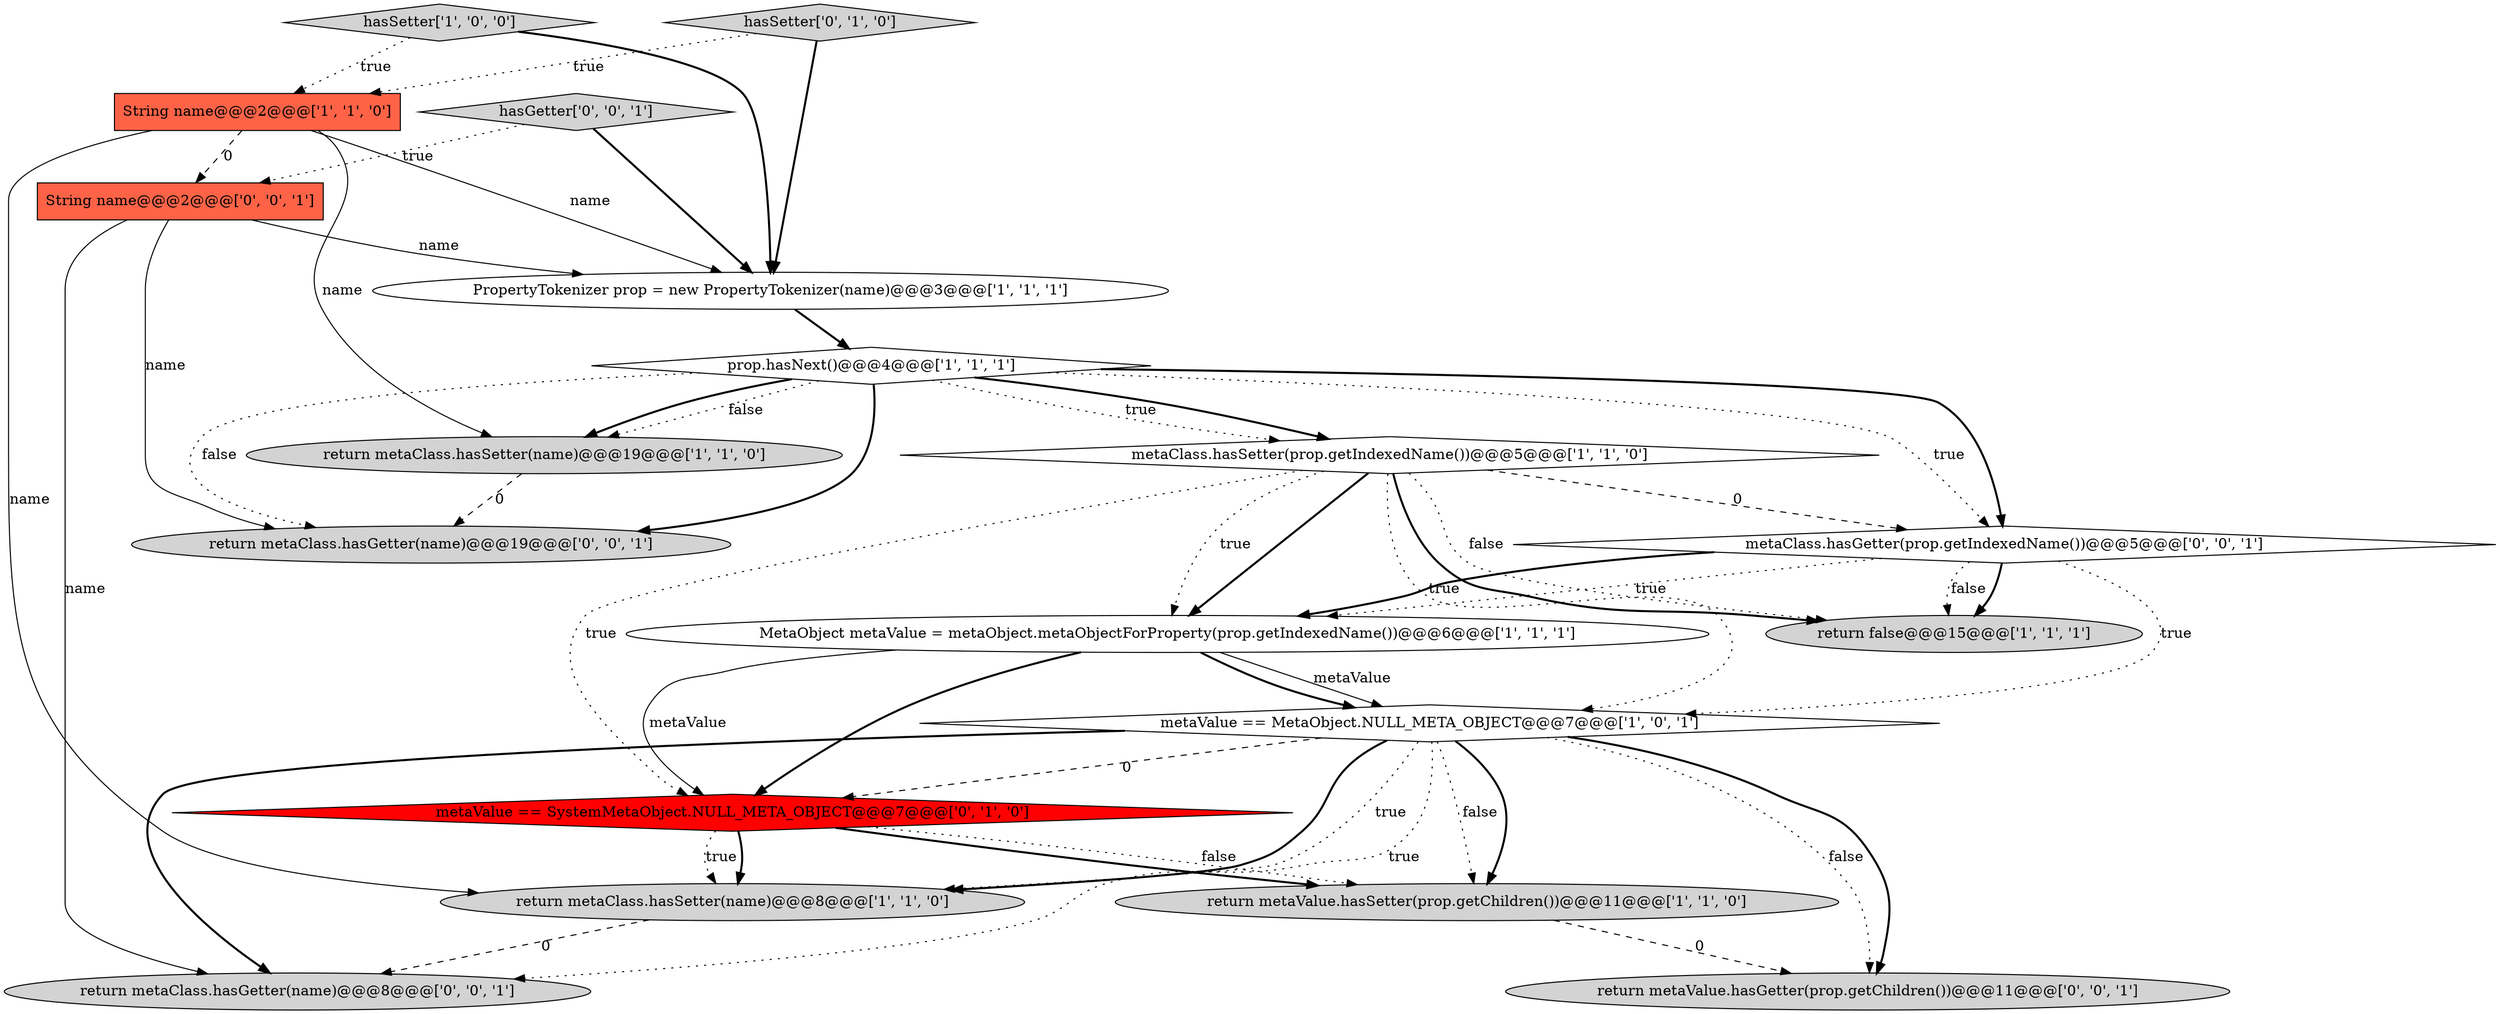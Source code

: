 digraph {
4 [style = filled, label = "metaClass.hasSetter(prop.getIndexedName())@@@5@@@['1', '1', '0']", fillcolor = white, shape = diamond image = "AAA0AAABBB1BBB"];
13 [style = filled, label = "return metaClass.hasGetter(name)@@@19@@@['0', '0', '1']", fillcolor = lightgray, shape = ellipse image = "AAA0AAABBB3BBB"];
11 [style = filled, label = "metaValue == SystemMetaObject.NULL_META_OBJECT@@@7@@@['0', '1', '0']", fillcolor = red, shape = diamond image = "AAA1AAABBB2BBB"];
1 [style = filled, label = "String name@@@2@@@['1', '1', '0']", fillcolor = tomato, shape = box image = "AAA0AAABBB1BBB"];
6 [style = filled, label = "metaValue == MetaObject.NULL_META_OBJECT@@@7@@@['1', '0', '1']", fillcolor = white, shape = diamond image = "AAA0AAABBB1BBB"];
8 [style = filled, label = "return false@@@15@@@['1', '1', '1']", fillcolor = lightgray, shape = ellipse image = "AAA0AAABBB1BBB"];
18 [style = filled, label = "String name@@@2@@@['0', '0', '1']", fillcolor = tomato, shape = box image = "AAA0AAABBB3BBB"];
0 [style = filled, label = "return metaClass.hasSetter(name)@@@8@@@['1', '1', '0']", fillcolor = lightgray, shape = ellipse image = "AAA0AAABBB1BBB"];
12 [style = filled, label = "hasSetter['0', '1', '0']", fillcolor = lightgray, shape = diamond image = "AAA0AAABBB2BBB"];
2 [style = filled, label = "PropertyTokenizer prop = new PropertyTokenizer(name)@@@3@@@['1', '1', '1']", fillcolor = white, shape = ellipse image = "AAA0AAABBB1BBB"];
5 [style = filled, label = "hasSetter['1', '0', '0']", fillcolor = lightgray, shape = diamond image = "AAA0AAABBB1BBB"];
10 [style = filled, label = "MetaObject metaValue = metaObject.metaObjectForProperty(prop.getIndexedName())@@@6@@@['1', '1', '1']", fillcolor = white, shape = ellipse image = "AAA0AAABBB1BBB"];
15 [style = filled, label = "hasGetter['0', '0', '1']", fillcolor = lightgray, shape = diamond image = "AAA0AAABBB3BBB"];
3 [style = filled, label = "prop.hasNext()@@@4@@@['1', '1', '1']", fillcolor = white, shape = diamond image = "AAA0AAABBB1BBB"];
9 [style = filled, label = "return metaValue.hasSetter(prop.getChildren())@@@11@@@['1', '1', '0']", fillcolor = lightgray, shape = ellipse image = "AAA0AAABBB1BBB"];
16 [style = filled, label = "metaClass.hasGetter(prop.getIndexedName())@@@5@@@['0', '0', '1']", fillcolor = white, shape = diamond image = "AAA0AAABBB3BBB"];
17 [style = filled, label = "return metaClass.hasGetter(name)@@@8@@@['0', '0', '1']", fillcolor = lightgray, shape = ellipse image = "AAA0AAABBB3BBB"];
7 [style = filled, label = "return metaClass.hasSetter(name)@@@19@@@['1', '1', '0']", fillcolor = lightgray, shape = ellipse image = "AAA0AAABBB1BBB"];
14 [style = filled, label = "return metaValue.hasGetter(prop.getChildren())@@@11@@@['0', '0', '1']", fillcolor = lightgray, shape = ellipse image = "AAA0AAABBB3BBB"];
4->6 [style = dotted, label="true"];
6->17 [style = bold, label=""];
4->10 [style = bold, label=""];
15->2 [style = bold, label=""];
4->16 [style = dashed, label="0"];
1->0 [style = solid, label="name"];
16->8 [style = bold, label=""];
18->17 [style = solid, label="name"];
16->10 [style = bold, label=""];
4->10 [style = dotted, label="true"];
1->2 [style = solid, label="name"];
2->3 [style = bold, label=""];
5->1 [style = dotted, label="true"];
15->18 [style = dotted, label="true"];
6->11 [style = dashed, label="0"];
6->9 [style = dotted, label="false"];
3->4 [style = dotted, label="true"];
3->7 [style = dotted, label="false"];
4->11 [style = dotted, label="true"];
12->1 [style = dotted, label="true"];
6->0 [style = bold, label=""];
10->6 [style = solid, label="metaValue"];
1->18 [style = dashed, label="0"];
18->2 [style = solid, label="name"];
3->16 [style = bold, label=""];
11->9 [style = bold, label=""];
0->17 [style = dashed, label="0"];
18->13 [style = solid, label="name"];
3->4 [style = bold, label=""];
10->6 [style = bold, label=""];
4->8 [style = dotted, label="false"];
16->10 [style = dotted, label="true"];
6->17 [style = dotted, label="true"];
6->14 [style = dotted, label="false"];
6->14 [style = bold, label=""];
5->2 [style = bold, label=""];
12->2 [style = bold, label=""];
11->0 [style = bold, label=""];
9->14 [style = dashed, label="0"];
1->7 [style = solid, label="name"];
3->7 [style = bold, label=""];
11->0 [style = dotted, label="true"];
11->9 [style = dotted, label="false"];
7->13 [style = dashed, label="0"];
3->13 [style = bold, label=""];
4->8 [style = bold, label=""];
6->0 [style = dotted, label="true"];
10->11 [style = solid, label="metaValue"];
6->9 [style = bold, label=""];
16->8 [style = dotted, label="false"];
3->13 [style = dotted, label="false"];
3->16 [style = dotted, label="true"];
16->6 [style = dotted, label="true"];
10->11 [style = bold, label=""];
}
